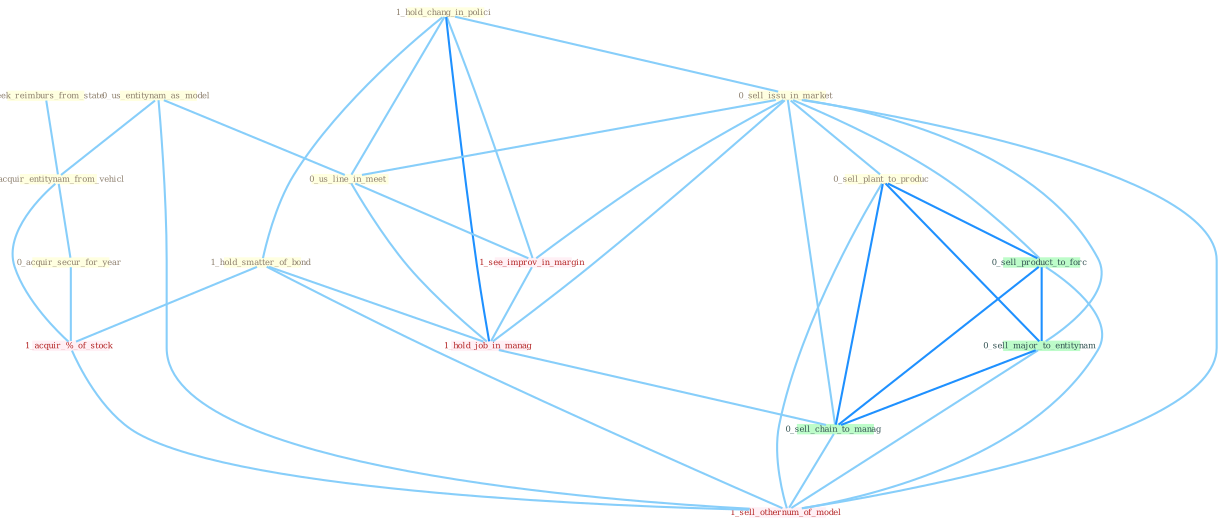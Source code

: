 Graph G{ 
    node
    [shape=polygon,style=filled,width=.5,height=.06,color="#BDFCC9",fixedsize=true,fontsize=4,
    fontcolor="#2f4f4f"];
    {node
    [color="#ffffe0", fontcolor="#8b7d6b"] "0_us_entitynam_as_model " "1_seek_reimburs_from_state " "1_hold_chang_in_polici " "1_hold_smatter_of_bond " "0_sell_issu_in_market " "0_acquir_entitynam_from_vehicl " "0_acquir_secur_for_year " "0_sell_plant_to_produc " "0_us_line_in_meet "}
{node [color="#fff0f5", fontcolor="#b22222"] "1_see_improv_in_margin " "1_acquir_%_of_stock " "1_hold_job_in_manag " "1_sell_othernum_of_model "}
edge [color="#B0E2FF"];

	"0_us_entitynam_as_model " -- "0_acquir_entitynam_from_vehicl " [w="1", color="#87cefa" ];
	"0_us_entitynam_as_model " -- "0_us_line_in_meet " [w="1", color="#87cefa" ];
	"0_us_entitynam_as_model " -- "1_sell_othernum_of_model " [w="1", color="#87cefa" ];
	"1_seek_reimburs_from_state " -- "0_acquir_entitynam_from_vehicl " [w="1", color="#87cefa" ];
	"1_hold_chang_in_polici " -- "1_hold_smatter_of_bond " [w="1", color="#87cefa" ];
	"1_hold_chang_in_polici " -- "0_sell_issu_in_market " [w="1", color="#87cefa" ];
	"1_hold_chang_in_polici " -- "0_us_line_in_meet " [w="1", color="#87cefa" ];
	"1_hold_chang_in_polici " -- "1_see_improv_in_margin " [w="1", color="#87cefa" ];
	"1_hold_chang_in_polici " -- "1_hold_job_in_manag " [w="2", color="#1e90ff" , len=0.8];
	"1_hold_smatter_of_bond " -- "1_acquir_%_of_stock " [w="1", color="#87cefa" ];
	"1_hold_smatter_of_bond " -- "1_hold_job_in_manag " [w="1", color="#87cefa" ];
	"1_hold_smatter_of_bond " -- "1_sell_othernum_of_model " [w="1", color="#87cefa" ];
	"0_sell_issu_in_market " -- "0_sell_plant_to_produc " [w="1", color="#87cefa" ];
	"0_sell_issu_in_market " -- "0_us_line_in_meet " [w="1", color="#87cefa" ];
	"0_sell_issu_in_market " -- "1_see_improv_in_margin " [w="1", color="#87cefa" ];
	"0_sell_issu_in_market " -- "1_hold_job_in_manag " [w="1", color="#87cefa" ];
	"0_sell_issu_in_market " -- "0_sell_product_to_forc " [w="1", color="#87cefa" ];
	"0_sell_issu_in_market " -- "0_sell_major_to_entitynam " [w="1", color="#87cefa" ];
	"0_sell_issu_in_market " -- "0_sell_chain_to_manag " [w="1", color="#87cefa" ];
	"0_sell_issu_in_market " -- "1_sell_othernum_of_model " [w="1", color="#87cefa" ];
	"0_acquir_entitynam_from_vehicl " -- "0_acquir_secur_for_year " [w="1", color="#87cefa" ];
	"0_acquir_entitynam_from_vehicl " -- "1_acquir_%_of_stock " [w="1", color="#87cefa" ];
	"0_acquir_secur_for_year " -- "1_acquir_%_of_stock " [w="1", color="#87cefa" ];
	"0_sell_plant_to_produc " -- "0_sell_product_to_forc " [w="2", color="#1e90ff" , len=0.8];
	"0_sell_plant_to_produc " -- "0_sell_major_to_entitynam " [w="2", color="#1e90ff" , len=0.8];
	"0_sell_plant_to_produc " -- "0_sell_chain_to_manag " [w="2", color="#1e90ff" , len=0.8];
	"0_sell_plant_to_produc " -- "1_sell_othernum_of_model " [w="1", color="#87cefa" ];
	"0_us_line_in_meet " -- "1_see_improv_in_margin " [w="1", color="#87cefa" ];
	"0_us_line_in_meet " -- "1_hold_job_in_manag " [w="1", color="#87cefa" ];
	"1_see_improv_in_margin " -- "1_hold_job_in_manag " [w="1", color="#87cefa" ];
	"1_acquir_%_of_stock " -- "1_sell_othernum_of_model " [w="1", color="#87cefa" ];
	"1_hold_job_in_manag " -- "0_sell_chain_to_manag " [w="1", color="#87cefa" ];
	"0_sell_product_to_forc " -- "0_sell_major_to_entitynam " [w="2", color="#1e90ff" , len=0.8];
	"0_sell_product_to_forc " -- "0_sell_chain_to_manag " [w="2", color="#1e90ff" , len=0.8];
	"0_sell_product_to_forc " -- "1_sell_othernum_of_model " [w="1", color="#87cefa" ];
	"0_sell_major_to_entitynam " -- "0_sell_chain_to_manag " [w="2", color="#1e90ff" , len=0.8];
	"0_sell_major_to_entitynam " -- "1_sell_othernum_of_model " [w="1", color="#87cefa" ];
	"0_sell_chain_to_manag " -- "1_sell_othernum_of_model " [w="1", color="#87cefa" ];
}